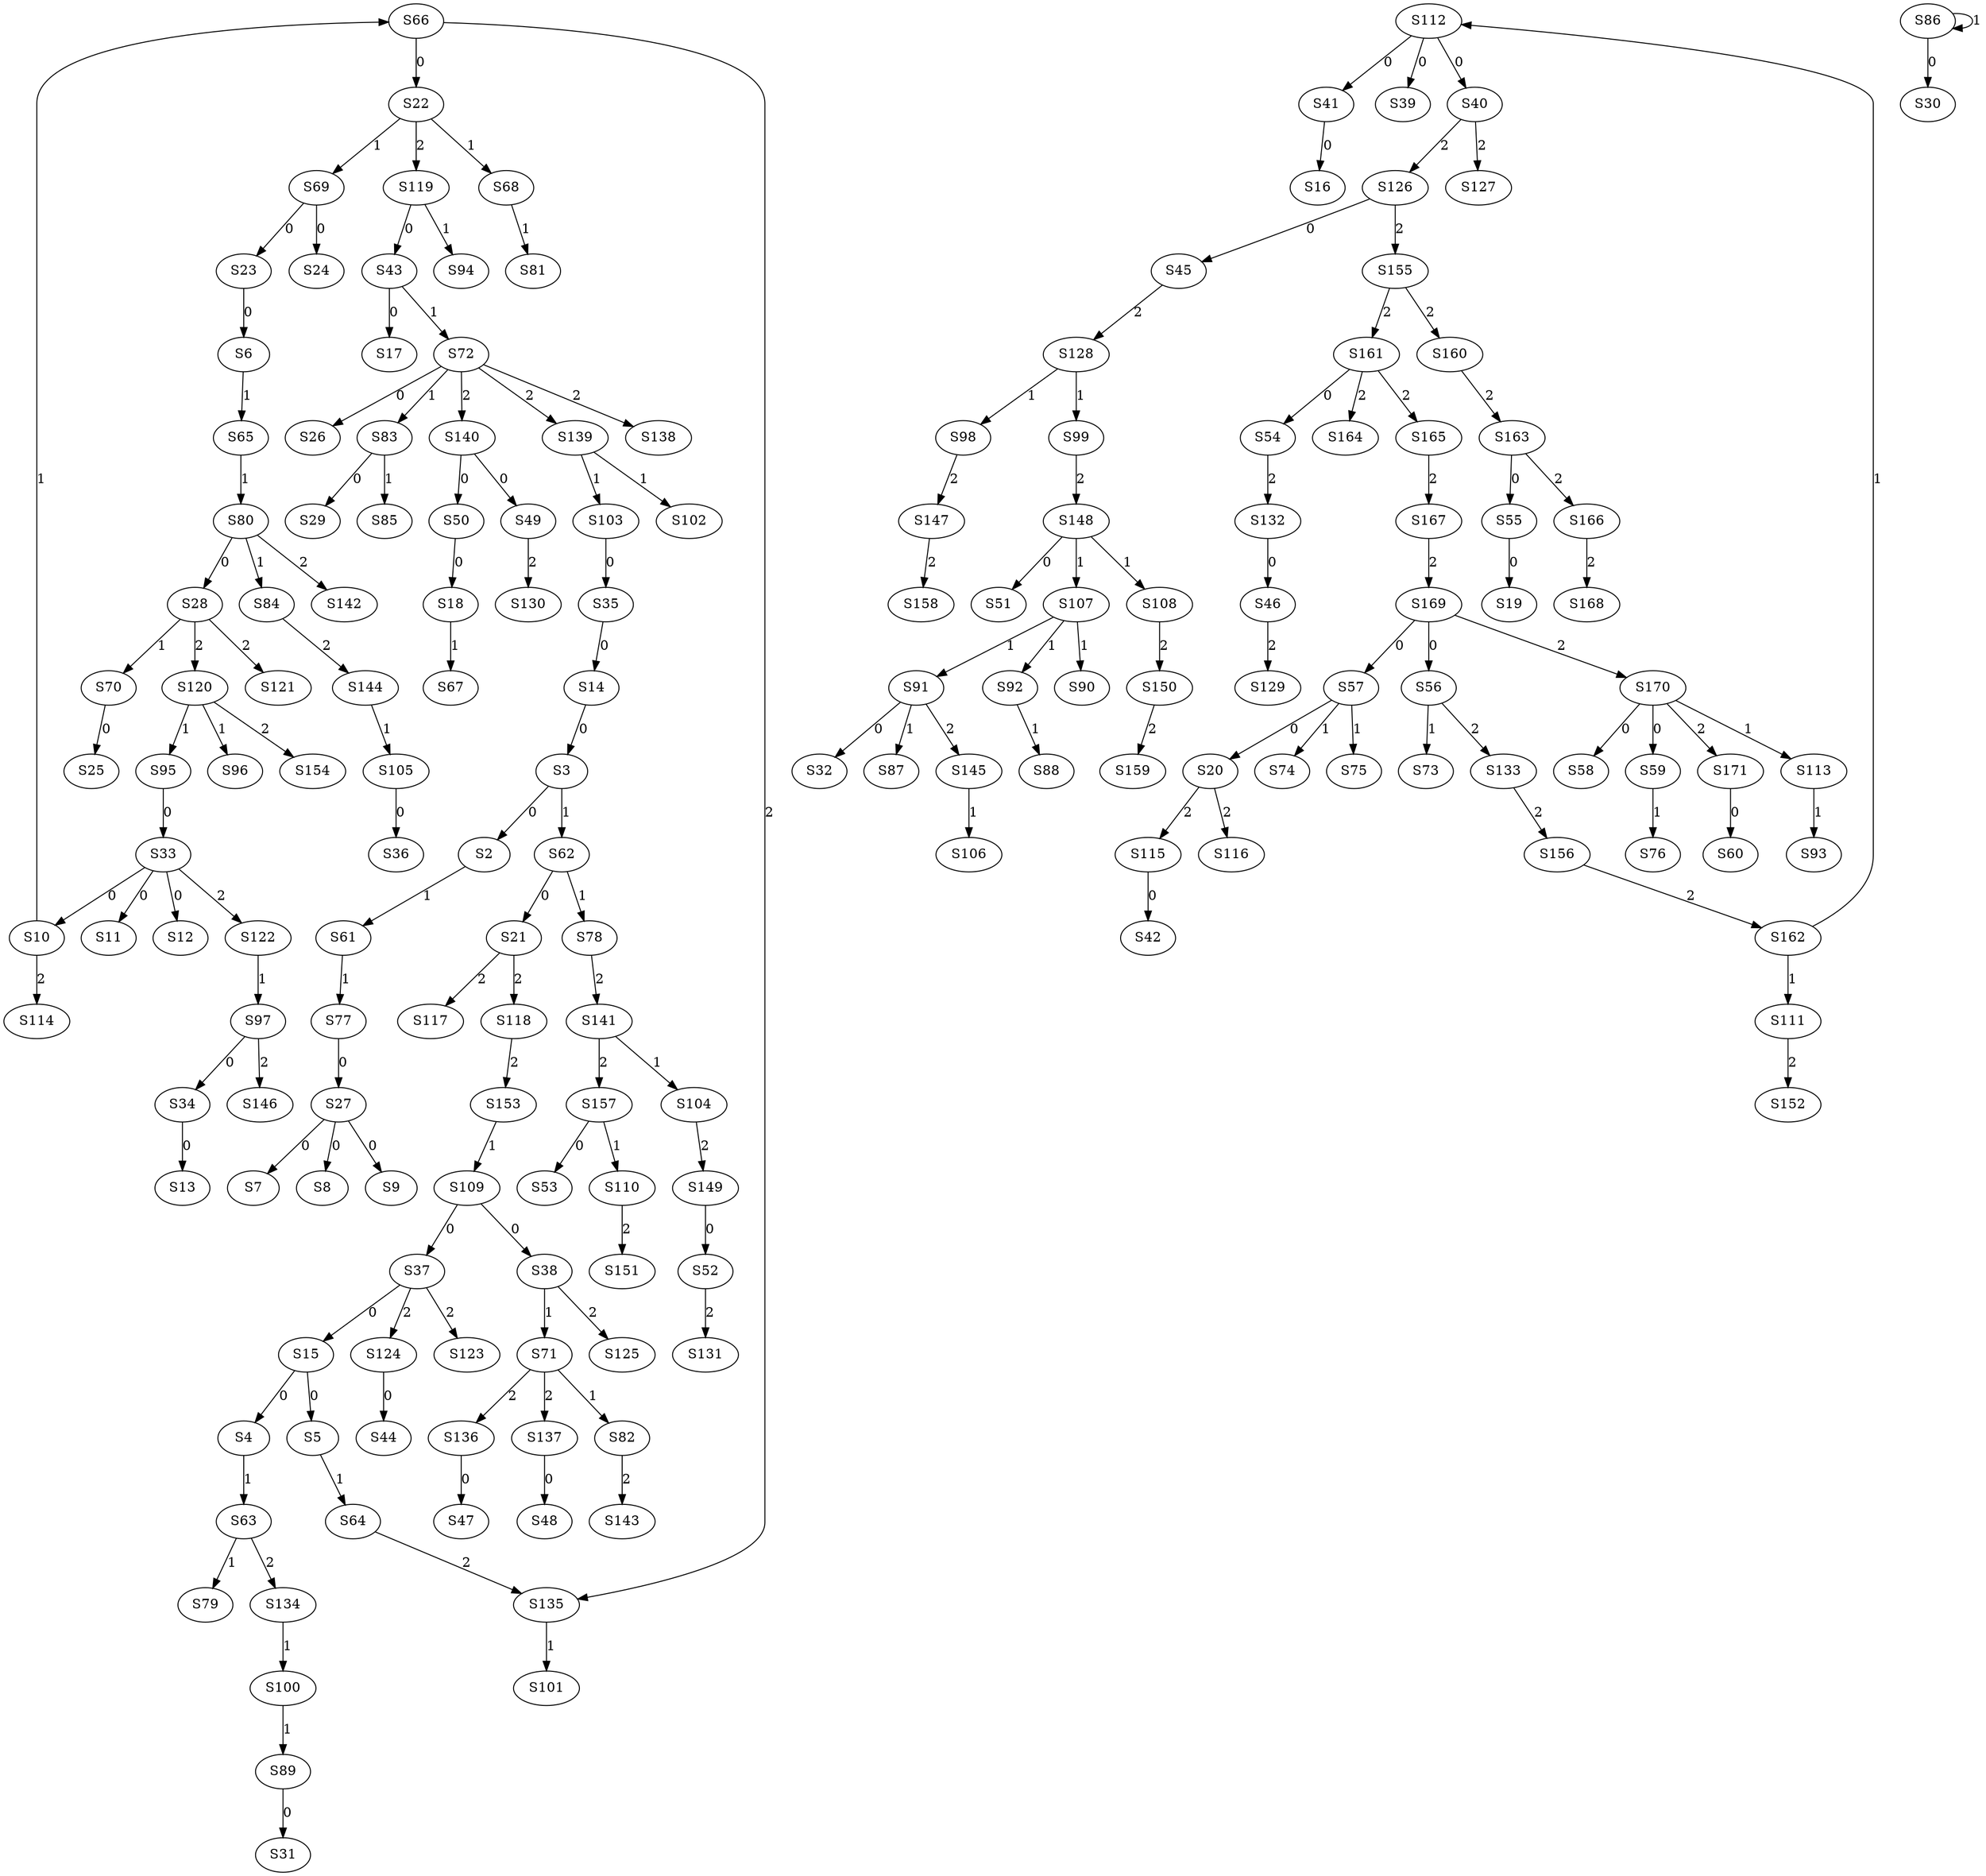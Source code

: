 strict digraph {
	S3 -> S2 [ label = 0 ];
	S14 -> S3 [ label = 0 ];
	S15 -> S4 [ label = 0 ];
	S15 -> S5 [ label = 0 ];
	S23 -> S6 [ label = 0 ];
	S27 -> S7 [ label = 0 ];
	S27 -> S8 [ label = 0 ];
	S27 -> S9 [ label = 0 ];
	S33 -> S10 [ label = 0 ];
	S33 -> S11 [ label = 0 ];
	S33 -> S12 [ label = 0 ];
	S34 -> S13 [ label = 0 ];
	S35 -> S14 [ label = 0 ];
	S37 -> S15 [ label = 0 ];
	S41 -> S16 [ label = 0 ];
	S43 -> S17 [ label = 0 ];
	S50 -> S18 [ label = 0 ];
	S55 -> S19 [ label = 0 ];
	S57 -> S20 [ label = 0 ];
	S62 -> S21 [ label = 0 ];
	S66 -> S22 [ label = 0 ];
	S69 -> S23 [ label = 0 ];
	S69 -> S24 [ label = 0 ];
	S70 -> S25 [ label = 0 ];
	S72 -> S26 [ label = 0 ];
	S77 -> S27 [ label = 0 ];
	S80 -> S28 [ label = 0 ];
	S83 -> S29 [ label = 0 ];
	S86 -> S30 [ label = 0 ];
	S89 -> S31 [ label = 0 ];
	S91 -> S32 [ label = 0 ];
	S95 -> S33 [ label = 0 ];
	S97 -> S34 [ label = 0 ];
	S103 -> S35 [ label = 0 ];
	S105 -> S36 [ label = 0 ];
	S109 -> S37 [ label = 0 ];
	S109 -> S38 [ label = 0 ];
	S112 -> S39 [ label = 0 ];
	S112 -> S40 [ label = 0 ];
	S112 -> S41 [ label = 0 ];
	S115 -> S42 [ label = 0 ];
	S119 -> S43 [ label = 0 ];
	S124 -> S44 [ label = 0 ];
	S126 -> S45 [ label = 0 ];
	S132 -> S46 [ label = 0 ];
	S136 -> S47 [ label = 0 ];
	S137 -> S48 [ label = 0 ];
	S140 -> S49 [ label = 0 ];
	S140 -> S50 [ label = 0 ];
	S148 -> S51 [ label = 0 ];
	S149 -> S52 [ label = 0 ];
	S157 -> S53 [ label = 0 ];
	S161 -> S54 [ label = 0 ];
	S163 -> S55 [ label = 0 ];
	S169 -> S56 [ label = 0 ];
	S169 -> S57 [ label = 0 ];
	S170 -> S58 [ label = 0 ];
	S170 -> S59 [ label = 0 ];
	S171 -> S60 [ label = 0 ];
	S2 -> S61 [ label = 1 ];
	S3 -> S62 [ label = 1 ];
	S4 -> S63 [ label = 1 ];
	S5 -> S64 [ label = 1 ];
	S6 -> S65 [ label = 1 ];
	S10 -> S66 [ label = 1 ];
	S18 -> S67 [ label = 1 ];
	S22 -> S68 [ label = 1 ];
	S22 -> S69 [ label = 1 ];
	S28 -> S70 [ label = 1 ];
	S38 -> S71 [ label = 1 ];
	S43 -> S72 [ label = 1 ];
	S56 -> S73 [ label = 1 ];
	S57 -> S74 [ label = 1 ];
	S57 -> S75 [ label = 1 ];
	S59 -> S76 [ label = 1 ];
	S61 -> S77 [ label = 1 ];
	S62 -> S78 [ label = 1 ];
	S63 -> S79 [ label = 1 ];
	S65 -> S80 [ label = 1 ];
	S68 -> S81 [ label = 1 ];
	S71 -> S82 [ label = 1 ];
	S72 -> S83 [ label = 1 ];
	S80 -> S84 [ label = 1 ];
	S83 -> S85 [ label = 1 ];
	S86 -> S86 [ label = 1 ];
	S91 -> S87 [ label = 1 ];
	S92 -> S88 [ label = 1 ];
	S100 -> S89 [ label = 1 ];
	S107 -> S90 [ label = 1 ];
	S107 -> S91 [ label = 1 ];
	S107 -> S92 [ label = 1 ];
	S113 -> S93 [ label = 1 ];
	S119 -> S94 [ label = 1 ];
	S120 -> S95 [ label = 1 ];
	S120 -> S96 [ label = 1 ];
	S122 -> S97 [ label = 1 ];
	S128 -> S98 [ label = 1 ];
	S128 -> S99 [ label = 1 ];
	S134 -> S100 [ label = 1 ];
	S135 -> S101 [ label = 1 ];
	S139 -> S102 [ label = 1 ];
	S139 -> S103 [ label = 1 ];
	S141 -> S104 [ label = 1 ];
	S144 -> S105 [ label = 1 ];
	S145 -> S106 [ label = 1 ];
	S148 -> S107 [ label = 1 ];
	S148 -> S108 [ label = 1 ];
	S153 -> S109 [ label = 1 ];
	S157 -> S110 [ label = 1 ];
	S162 -> S111 [ label = 1 ];
	S162 -> S112 [ label = 1 ];
	S170 -> S113 [ label = 1 ];
	S10 -> S114 [ label = 2 ];
	S20 -> S115 [ label = 2 ];
	S20 -> S116 [ label = 2 ];
	S21 -> S117 [ label = 2 ];
	S21 -> S118 [ label = 2 ];
	S22 -> S119 [ label = 2 ];
	S28 -> S120 [ label = 2 ];
	S28 -> S121 [ label = 2 ];
	S33 -> S122 [ label = 2 ];
	S37 -> S123 [ label = 2 ];
	S37 -> S124 [ label = 2 ];
	S38 -> S125 [ label = 2 ];
	S40 -> S126 [ label = 2 ];
	S40 -> S127 [ label = 2 ];
	S45 -> S128 [ label = 2 ];
	S46 -> S129 [ label = 2 ];
	S49 -> S130 [ label = 2 ];
	S52 -> S131 [ label = 2 ];
	S54 -> S132 [ label = 2 ];
	S56 -> S133 [ label = 2 ];
	S63 -> S134 [ label = 2 ];
	S64 -> S135 [ label = 2 ];
	S71 -> S136 [ label = 2 ];
	S71 -> S137 [ label = 2 ];
	S72 -> S138 [ label = 2 ];
	S72 -> S139 [ label = 2 ];
	S72 -> S140 [ label = 2 ];
	S78 -> S141 [ label = 2 ];
	S80 -> S142 [ label = 2 ];
	S82 -> S143 [ label = 2 ];
	S84 -> S144 [ label = 2 ];
	S91 -> S145 [ label = 2 ];
	S97 -> S146 [ label = 2 ];
	S98 -> S147 [ label = 2 ];
	S99 -> S148 [ label = 2 ];
	S104 -> S149 [ label = 2 ];
	S108 -> S150 [ label = 2 ];
	S110 -> S151 [ label = 2 ];
	S111 -> S152 [ label = 2 ];
	S118 -> S153 [ label = 2 ];
	S120 -> S154 [ label = 2 ];
	S126 -> S155 [ label = 2 ];
	S133 -> S156 [ label = 2 ];
	S141 -> S157 [ label = 2 ];
	S147 -> S158 [ label = 2 ];
	S150 -> S159 [ label = 2 ];
	S155 -> S160 [ label = 2 ];
	S155 -> S161 [ label = 2 ];
	S156 -> S162 [ label = 2 ];
	S160 -> S163 [ label = 2 ];
	S161 -> S164 [ label = 2 ];
	S161 -> S165 [ label = 2 ];
	S163 -> S166 [ label = 2 ];
	S165 -> S167 [ label = 2 ];
	S166 -> S168 [ label = 2 ];
	S167 -> S169 [ label = 2 ];
	S169 -> S170 [ label = 2 ];
	S170 -> S171 [ label = 2 ];
	S66 -> S135 [ label = 2 ];
}